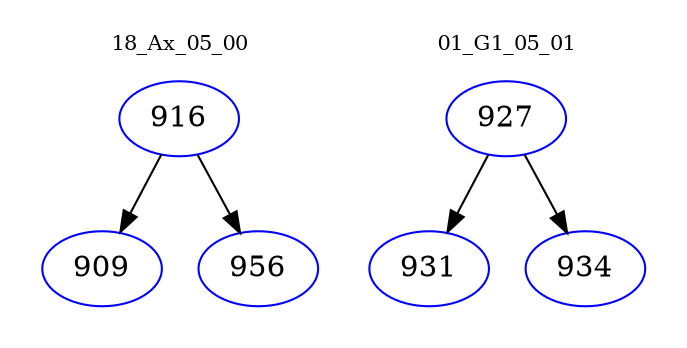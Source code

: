 digraph{
subgraph cluster_0 {
color = white
label = "18_Ax_05_00";
fontsize=10;
T0_916 [label="916", color="blue"]
T0_916 -> T0_909 [color="black"]
T0_909 [label="909", color="blue"]
T0_916 -> T0_956 [color="black"]
T0_956 [label="956", color="blue"]
}
subgraph cluster_1 {
color = white
label = "01_G1_05_01";
fontsize=10;
T1_927 [label="927", color="blue"]
T1_927 -> T1_931 [color="black"]
T1_931 [label="931", color="blue"]
T1_927 -> T1_934 [color="black"]
T1_934 [label="934", color="blue"]
}
}
